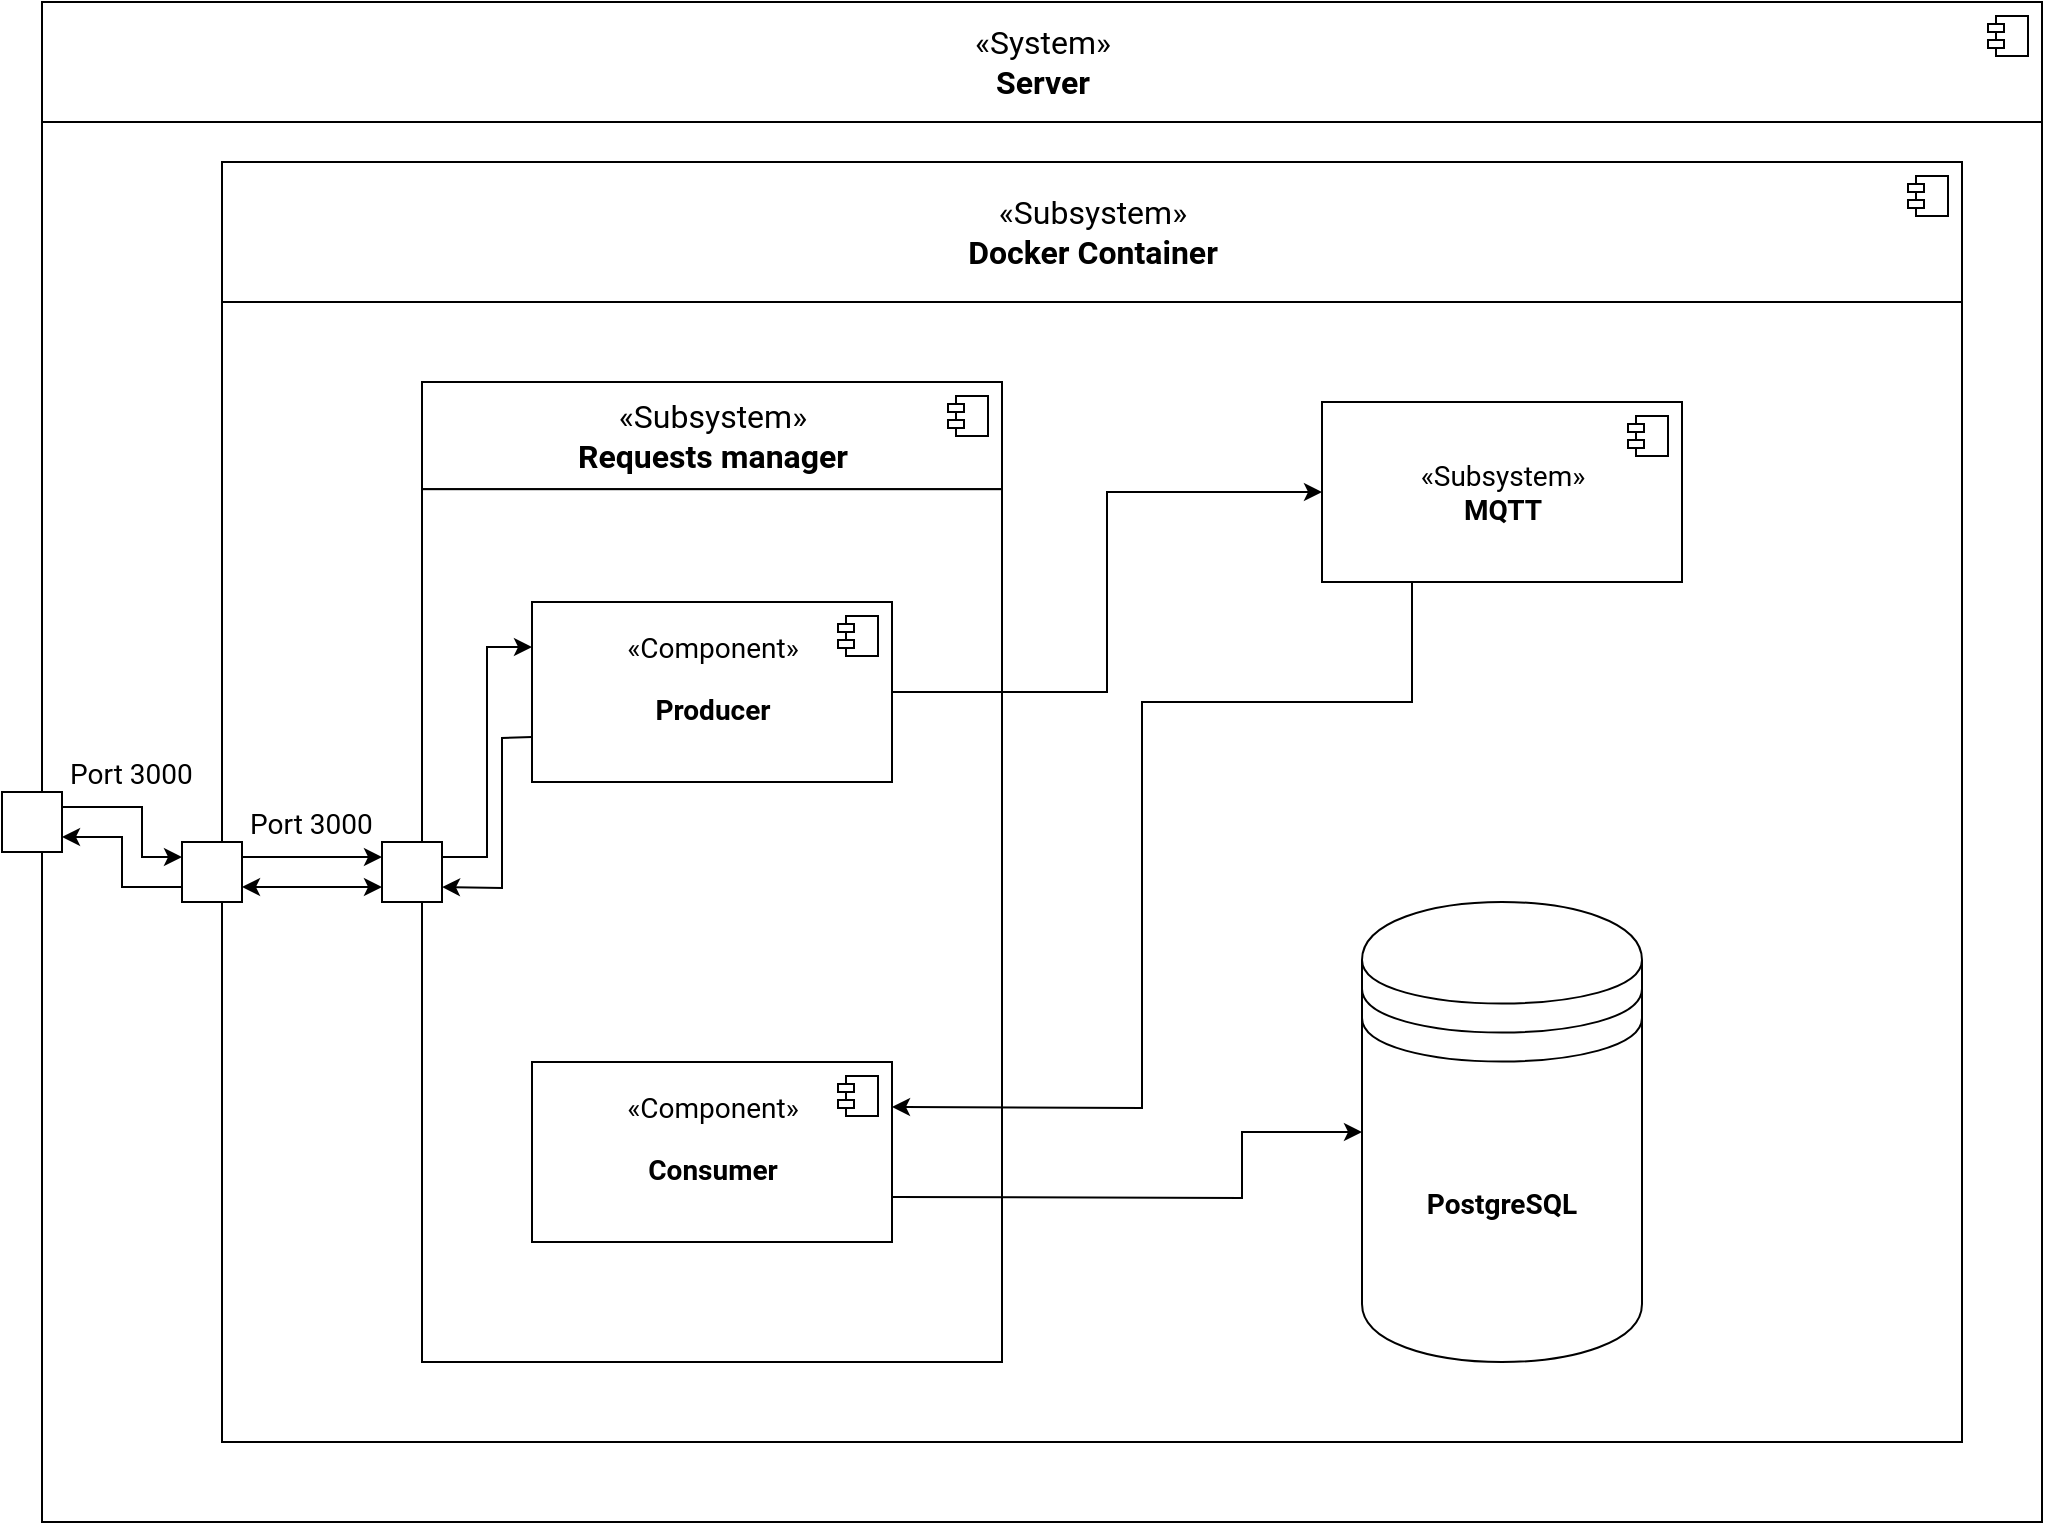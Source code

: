 <mxfile version="14.9.7" type="github">
  <diagram id="XpCy45PFT2rDv3KKutvM" name="Page-1">
    <mxGraphModel dx="1673" dy="958" grid="1" gridSize="10" guides="1" tooltips="1" connect="1" arrows="1" fold="1" page="1" pageScale="1" pageWidth="1169" pageHeight="827" math="0" shadow="0">
      <root>
        <mxCell id="0" />
        <mxCell id="1" parent="0" />
        <mxCell id="CGC_4RJulprVHwF7dZWS-12" value="" style="rounded=0;whiteSpace=wrap;html=1;align=center;verticalAlign=middle;fontFamily=Roboto;fontSource=https%3A%2F%2Ffonts.googleapis.com%2Fcss%3Ffamily%3DRoboto;" vertex="1" parent="1">
          <mxGeometry x="120" y="60" width="1000" height="700" as="geometry" />
        </mxCell>
        <mxCell id="CGC_4RJulprVHwF7dZWS-5" value="&lt;font style=&quot;font-size: 16px&quot; data-font-src=&quot;https://fonts.googleapis.com/css?family=Roboto&quot;&gt;«System»&lt;br&gt;&lt;b&gt;Server&lt;/b&gt;&lt;/font&gt;" style="html=1;dropTarget=0;align=center;verticalAlign=middle;fontFamily=Roboto;fontSource=https%3A%2F%2Ffonts.googleapis.com%2Fcss%3Ffamily%3DRoboto;" vertex="1" parent="1">
          <mxGeometry x="120" width="1000" height="60" as="geometry" />
        </mxCell>
        <mxCell id="CGC_4RJulprVHwF7dZWS-6" value="" style="shape=module;jettyWidth=8;jettyHeight=4;fontFamily=Roboto;fontSource=https%3A%2F%2Ffonts.googleapis.com%2Fcss%3Ffamily%3DRoboto;" vertex="1" parent="CGC_4RJulprVHwF7dZWS-5">
          <mxGeometry x="1" width="20" height="20" relative="1" as="geometry">
            <mxPoint x="-27" y="7" as="offset" />
          </mxGeometry>
        </mxCell>
        <mxCell id="CGC_4RJulprVHwF7dZWS-32" value="" style="group" vertex="1" connectable="0" parent="1">
          <mxGeometry x="210" y="80" width="870" height="640" as="geometry" />
        </mxCell>
        <mxCell id="CGC_4RJulprVHwF7dZWS-16" value="&lt;font style=&quot;font-size: 16px&quot;&gt;«Subsystem»&lt;br&gt;&lt;b&gt;Docker Container&lt;br&gt;&lt;/b&gt;&lt;/font&gt;" style="html=1;dropTarget=0;align=center;verticalAlign=middle;fontFamily=Roboto;fontSource=https%3A%2F%2Ffonts.googleapis.com%2Fcss%3Ffamily%3DRoboto;" vertex="1" parent="CGC_4RJulprVHwF7dZWS-32">
          <mxGeometry width="870.0" height="70" as="geometry" />
        </mxCell>
        <mxCell id="CGC_4RJulprVHwF7dZWS-17" value="" style="shape=module;jettyWidth=8;jettyHeight=4;fontFamily=Roboto;fontSource=https%3A%2F%2Ffonts.googleapis.com%2Fcss%3Ffamily%3DRoboto;" vertex="1" parent="CGC_4RJulprVHwF7dZWS-16">
          <mxGeometry x="1" width="20" height="20" relative="1" as="geometry">
            <mxPoint x="-27" y="7" as="offset" />
          </mxGeometry>
        </mxCell>
        <mxCell id="CGC_4RJulprVHwF7dZWS-18" value="" style="rounded=0;whiteSpace=wrap;html=1;align=center;verticalAlign=middle;fontFamily=Roboto;fontSource=https%3A%2F%2Ffonts.googleapis.com%2Fcss%3Ffamily%3DRoboto;" vertex="1" parent="CGC_4RJulprVHwF7dZWS-32">
          <mxGeometry y="70" width="870.0" height="570" as="geometry" />
        </mxCell>
        <mxCell id="CGC_4RJulprVHwF7dZWS-19" style="edgeStyle=orthogonalEdgeStyle;rounded=0;orthogonalLoop=1;jettySize=auto;html=1;exitX=0.5;exitY=1;exitDx=0;exitDy=0;entryX=0.5;entryY=0;entryDx=0;entryDy=0;fontFamily=Roboto;fontSource=https%3A%2F%2Ffonts.googleapis.com%2Fcss%3Ffamily%3DRoboto;" edge="1" parent="CGC_4RJulprVHwF7dZWS-32" source="CGC_4RJulprVHwF7dZWS-16" target="CGC_4RJulprVHwF7dZWS-18">
          <mxGeometry x="304.5" y="80" as="geometry" />
        </mxCell>
        <mxCell id="CGC_4RJulprVHwF7dZWS-23" value="" style="group;fontFamily=Roboto;fontSource=https%3A%2F%2Ffonts.googleapis.com%2Fcss%3Ffamily%3DRoboto;" vertex="1" connectable="0" parent="CGC_4RJulprVHwF7dZWS-32">
          <mxGeometry x="100" y="110" width="290" height="490" as="geometry" />
        </mxCell>
        <mxCell id="CGC_4RJulprVHwF7dZWS-24" style="edgeStyle=orthogonalEdgeStyle;rounded=0;orthogonalLoop=1;jettySize=auto;html=1;exitX=0.5;exitY=1;exitDx=0;exitDy=0;entryX=0.5;entryY=0;entryDx=0;entryDy=0;fontFamily=Roboto;fontSource=https%3A%2F%2Ffonts.googleapis.com%2Fcss%3Ffamily%3DRoboto;" edge="1" parent="CGC_4RJulprVHwF7dZWS-23" source="CGC_4RJulprVHwF7dZWS-25" target="CGC_4RJulprVHwF7dZWS-27">
          <mxGeometry relative="1" as="geometry" />
        </mxCell>
        <mxCell id="CGC_4RJulprVHwF7dZWS-25" value="&lt;font style=&quot;font-size: 16px&quot;&gt;«Subsystem»&lt;br&gt;&lt;b&gt;Req&lt;span style=&quot;white-space: pre&quot;&gt;uests manager&lt;/span&gt;&lt;br&gt;&lt;/b&gt;&lt;/font&gt;" style="html=1;dropTarget=0;align=center;verticalAlign=middle;fontFamily=Roboto;fontSource=https%3A%2F%2Ffonts.googleapis.com%2Fcss%3Ffamily%3DRoboto;" vertex="1" parent="CGC_4RJulprVHwF7dZWS-23">
          <mxGeometry width="290" height="53.594" as="geometry" />
        </mxCell>
        <mxCell id="CGC_4RJulprVHwF7dZWS-26" value="" style="shape=module;jettyWidth=8;jettyHeight=4;fontFamily=Roboto;fontSource=https%3A%2F%2Ffonts.googleapis.com%2Fcss%3Ffamily%3DRoboto;" vertex="1" parent="CGC_4RJulprVHwF7dZWS-25">
          <mxGeometry x="1" width="20" height="20" relative="1" as="geometry">
            <mxPoint x="-27" y="7" as="offset" />
          </mxGeometry>
        </mxCell>
        <mxCell id="CGC_4RJulprVHwF7dZWS-27" value="" style="rounded=0;whiteSpace=wrap;html=1;align=center;verticalAlign=middle;fontFamily=Roboto;fontSource=https%3A%2F%2Ffonts.googleapis.com%2Fcss%3Ffamily%3DRoboto;" vertex="1" parent="CGC_4RJulprVHwF7dZWS-23">
          <mxGeometry y="53.594" width="290" height="436.406" as="geometry" />
        </mxCell>
        <mxCell id="CGC_4RJulprVHwF7dZWS-49" style="edgeStyle=orthogonalEdgeStyle;rounded=0;orthogonalLoop=1;jettySize=auto;html=1;exitX=1;exitY=0.25;exitDx=0;exitDy=0;entryX=0;entryY=0.25;entryDx=0;entryDy=0;fontFamily=Roboto;fontSource=https%3A%2F%2Ffonts.googleapis.com%2Fcss%3Ffamily%3DRoboto;fontSize=14;endArrow=classic;endFill=1;" edge="1" parent="CGC_4RJulprVHwF7dZWS-23" source="CGC_4RJulprVHwF7dZWS-30" target="CGC_4RJulprVHwF7dZWS-47">
          <mxGeometry relative="1" as="geometry" />
        </mxCell>
        <mxCell id="CGC_4RJulprVHwF7dZWS-30" value="" style="fontStyle=0;labelPosition=right;verticalLabelPosition=middle;align=left;verticalAlign=middle;spacingLeft=2;spacingBottom=50;spacing=2;spacingTop=0;fontFamily=Roboto;fontSource=https%3A%2F%2Ffonts.googleapis.com%2Fcss%3Ffamily%3DRoboto;fontSize=14;" vertex="1" parent="CGC_4RJulprVHwF7dZWS-23">
          <mxGeometry x="-20" y="230" width="30" height="30" as="geometry" />
        </mxCell>
        <mxCell id="CGC_4RJulprVHwF7dZWS-44" value="«Component»&lt;br&gt;&lt;blockquote&gt;&lt;b&gt;Consumer&lt;/b&gt;&lt;br&gt;&lt;/blockquote&gt;" style="html=1;dropTarget=0;fontFamily=Roboto;fontSource=https%3A%2F%2Ffonts.googleapis.com%2Fcss%3Ffamily%3DRoboto;fontSize=14;align=center;verticalAlign=middle;" vertex="1" parent="CGC_4RJulprVHwF7dZWS-23">
          <mxGeometry x="55" y="340" width="180" height="90" as="geometry" />
        </mxCell>
        <mxCell id="CGC_4RJulprVHwF7dZWS-45" value="" style="shape=module;jettyWidth=8;jettyHeight=4;" vertex="1" parent="CGC_4RJulprVHwF7dZWS-44">
          <mxGeometry x="1" width="20" height="20" relative="1" as="geometry">
            <mxPoint x="-27" y="7" as="offset" />
          </mxGeometry>
        </mxCell>
        <mxCell id="CGC_4RJulprVHwF7dZWS-58" style="edgeStyle=none;rounded=0;orthogonalLoop=1;jettySize=auto;html=1;exitX=0;exitY=0.75;exitDx=0;exitDy=0;entryX=1;entryY=0.75;entryDx=0;entryDy=0;fontFamily=Roboto;fontSource=https%3A%2F%2Ffonts.googleapis.com%2Fcss%3Ffamily%3DRoboto;fontSize=14;startArrow=none;startFill=0;endArrow=classic;endFill=1;" edge="1" parent="CGC_4RJulprVHwF7dZWS-23" source="CGC_4RJulprVHwF7dZWS-47" target="CGC_4RJulprVHwF7dZWS-30">
          <mxGeometry relative="1" as="geometry">
            <Array as="points">
              <mxPoint x="40" y="178" />
              <mxPoint x="40" y="253" />
            </Array>
          </mxGeometry>
        </mxCell>
        <mxCell id="CGC_4RJulprVHwF7dZWS-47" value="«Component»&lt;br&gt;&lt;blockquote&gt;&lt;b&gt;Producer&lt;/b&gt;&lt;br&gt;&lt;/blockquote&gt;" style="html=1;dropTarget=0;fontFamily=Roboto;fontSource=https%3A%2F%2Ffonts.googleapis.com%2Fcss%3Ffamily%3DRoboto;fontSize=14;align=center;verticalAlign=middle;" vertex="1" parent="CGC_4RJulprVHwF7dZWS-23">
          <mxGeometry x="55" y="110" width="180" height="90" as="geometry" />
        </mxCell>
        <mxCell id="CGC_4RJulprVHwF7dZWS-48" value="" style="shape=module;jettyWidth=8;jettyHeight=4;" vertex="1" parent="CGC_4RJulprVHwF7dZWS-47">
          <mxGeometry x="1" width="20" height="20" relative="1" as="geometry">
            <mxPoint x="-27" y="7" as="offset" />
          </mxGeometry>
        </mxCell>
        <mxCell id="CGC_4RJulprVHwF7dZWS-34" style="edgeStyle=orthogonalEdgeStyle;rounded=0;orthogonalLoop=1;jettySize=auto;html=1;exitX=0.5;exitY=1;exitDx=0;exitDy=0;entryX=0.5;entryY=0;entryDx=0;entryDy=0;fontFamily=Roboto;fontSource=https%3A%2F%2Ffonts.googleapis.com%2Fcss%3Ffamily%3DRoboto;" edge="1" parent="CGC_4RJulprVHwF7dZWS-32" source="CGC_4RJulprVHwF7dZWS-35">
          <mxGeometry x="700" y="190" as="geometry">
            <mxPoint x="635.0" y="163.59" as="targetPoint" />
          </mxGeometry>
        </mxCell>
        <mxCell id="CGC_4RJulprVHwF7dZWS-46" style="rounded=0;orthogonalLoop=1;jettySize=auto;html=1;exitX=0.25;exitY=1;exitDx=0;exitDy=0;entryX=1;entryY=0.25;entryDx=0;entryDy=0;fontFamily=Roboto;fontSource=https%3A%2F%2Ffonts.googleapis.com%2Fcss%3Ffamily%3DRoboto;fontSize=14;endArrow=classic;endFill=1;startArrow=none;startFill=0;" edge="1" parent="CGC_4RJulprVHwF7dZWS-32" source="CGC_4RJulprVHwF7dZWS-42" target="CGC_4RJulprVHwF7dZWS-44">
          <mxGeometry relative="1" as="geometry">
            <Array as="points">
              <mxPoint x="595" y="270" />
              <mxPoint x="460" y="270" />
              <mxPoint x="460" y="473" />
            </Array>
          </mxGeometry>
        </mxCell>
        <mxCell id="CGC_4RJulprVHwF7dZWS-42" value="&lt;div&gt;«Subsystem»&lt;/div&gt;&lt;b&gt;MQTT&lt;/b&gt;" style="html=1;dropTarget=0;fontFamily=Roboto;fontSource=https%3A%2F%2Ffonts.googleapis.com%2Fcss%3Ffamily%3DRoboto;fontSize=14;align=center;verticalAlign=middle;" vertex="1" parent="CGC_4RJulprVHwF7dZWS-32">
          <mxGeometry x="550" y="120" width="180" height="90" as="geometry" />
        </mxCell>
        <mxCell id="CGC_4RJulprVHwF7dZWS-43" value="" style="shape=module;jettyWidth=8;jettyHeight=4;" vertex="1" parent="CGC_4RJulprVHwF7dZWS-42">
          <mxGeometry x="1" width="20" height="20" relative="1" as="geometry">
            <mxPoint x="-27" y="7" as="offset" />
          </mxGeometry>
        </mxCell>
        <mxCell id="CGC_4RJulprVHwF7dZWS-50" style="edgeStyle=orthogonalEdgeStyle;rounded=0;orthogonalLoop=1;jettySize=auto;html=1;exitX=1;exitY=0.5;exitDx=0;exitDy=0;entryX=0;entryY=0.5;entryDx=0;entryDy=0;fontFamily=Roboto;fontSource=https%3A%2F%2Ffonts.googleapis.com%2Fcss%3Ffamily%3DRoboto;fontSize=14;endArrow=classic;endFill=1;" edge="1" parent="CGC_4RJulprVHwF7dZWS-32" source="CGC_4RJulprVHwF7dZWS-47" target="CGC_4RJulprVHwF7dZWS-42">
          <mxGeometry relative="1" as="geometry" />
        </mxCell>
        <mxCell id="CGC_4RJulprVHwF7dZWS-53" style="rounded=0;orthogonalLoop=1;jettySize=auto;html=1;exitX=1;exitY=0.75;exitDx=0;exitDy=0;fontFamily=Roboto;fontSource=https%3A%2F%2Ffonts.googleapis.com%2Fcss%3Ffamily%3DRoboto;fontSize=14;startArrow=none;startFill=0;endArrow=classic;endFill=1;entryX=0;entryY=0.5;entryDx=0;entryDy=0;elbow=vertical;" edge="1" parent="CGC_4RJulprVHwF7dZWS-32" source="CGC_4RJulprVHwF7dZWS-44" target="CGC_4RJulprVHwF7dZWS-54">
          <mxGeometry relative="1" as="geometry">
            <mxPoint x="510" y="521" as="targetPoint" />
            <Array as="points">
              <mxPoint x="510" y="518" />
              <mxPoint x="510" y="485" />
            </Array>
          </mxGeometry>
        </mxCell>
        <mxCell id="CGC_4RJulprVHwF7dZWS-54" value="&lt;b&gt;PostgreSQL&lt;/b&gt;" style="shape=datastore;whiteSpace=wrap;html=1;fontFamily=Roboto;fontSource=https%3A%2F%2Ffonts.googleapis.com%2Fcss%3Ffamily%3DRoboto;fontSize=14;align=center;verticalAlign=middle;" vertex="1" parent="CGC_4RJulprVHwF7dZWS-32">
          <mxGeometry x="570" y="370" width="140" height="230" as="geometry" />
        </mxCell>
        <mxCell id="CGC_4RJulprVHwF7dZWS-22" style="edgeStyle=orthogonalEdgeStyle;rounded=0;orthogonalLoop=1;jettySize=auto;html=1;exitX=1;exitY=0.75;exitDx=0;exitDy=0;entryX=0;entryY=0.75;entryDx=0;entryDy=0;fontFamily=Roboto;fontSource=https%3A%2F%2Ffonts.googleapis.com%2Fcss%3Ffamily%3DRoboto;fontSize=14;endArrow=none;endFill=0;startArrow=classic;startFill=1;" edge="1" parent="1" source="CGC_4RJulprVHwF7dZWS-14" target="CGC_4RJulprVHwF7dZWS-21">
          <mxGeometry relative="1" as="geometry" />
        </mxCell>
        <mxCell id="CGC_4RJulprVHwF7dZWS-29" style="edgeStyle=orthogonalEdgeStyle;rounded=0;orthogonalLoop=1;jettySize=auto;html=1;exitX=1;exitY=0.25;exitDx=0;exitDy=0;entryX=0;entryY=0.25;entryDx=0;entryDy=0;fontFamily=Roboto;fontSource=https%3A%2F%2Ffonts.googleapis.com%2Fcss%3Ffamily%3DRoboto;fontSize=14;endArrow=classic;endFill=1;" edge="1" parent="1" source="CGC_4RJulprVHwF7dZWS-14" target="CGC_4RJulprVHwF7dZWS-21">
          <mxGeometry relative="1" as="geometry">
            <Array as="points">
              <mxPoint x="170" y="402" />
              <mxPoint x="170" y="428" />
            </Array>
          </mxGeometry>
        </mxCell>
        <mxCell id="CGC_4RJulprVHwF7dZWS-14" value="Port 3000" style="fontStyle=0;labelPosition=right;verticalLabelPosition=middle;align=left;verticalAlign=middle;spacingLeft=2;spacingBottom=50;spacing=2;spacingTop=0;fontFamily=Roboto;fontSource=https%3A%2F%2Ffonts.googleapis.com%2Fcss%3Ffamily%3DRoboto;fontSize=14;" vertex="1" parent="1">
          <mxGeometry x="100" y="395" width="30" height="30" as="geometry" />
        </mxCell>
        <mxCell id="CGC_4RJulprVHwF7dZWS-31" style="edgeStyle=orthogonalEdgeStyle;rounded=0;orthogonalLoop=1;jettySize=auto;html=1;exitX=1;exitY=0.25;exitDx=0;exitDy=0;entryX=0;entryY=0.25;entryDx=0;entryDy=0;fontFamily=Roboto;fontSource=https%3A%2F%2Ffonts.googleapis.com%2Fcss%3Ffamily%3DRoboto;fontSize=14;endArrow=classic;endFill=1;" edge="1" parent="1" source="CGC_4RJulprVHwF7dZWS-21" target="CGC_4RJulprVHwF7dZWS-30">
          <mxGeometry relative="1" as="geometry" />
        </mxCell>
        <mxCell id="CGC_4RJulprVHwF7dZWS-21" value="Port 3000" style="fontStyle=0;labelPosition=right;verticalLabelPosition=middle;align=left;verticalAlign=middle;spacingLeft=2;spacingBottom=50;spacing=2;spacingTop=0;fontFamily=Roboto;fontSource=https%3A%2F%2Ffonts.googleapis.com%2Fcss%3Ffamily%3DRoboto;fontSize=14;" vertex="1" parent="1">
          <mxGeometry x="190" y="420" width="30" height="30" as="geometry" />
        </mxCell>
        <mxCell id="CGC_4RJulprVHwF7dZWS-56" style="edgeStyle=none;rounded=0;orthogonalLoop=1;jettySize=auto;html=1;exitX=0;exitY=0.75;exitDx=0;exitDy=0;entryX=1;entryY=0.75;entryDx=0;entryDy=0;fontFamily=Roboto;fontSource=https%3A%2F%2Ffonts.googleapis.com%2Fcss%3Ffamily%3DRoboto;fontSize=14;startArrow=classic;startFill=1;endArrow=classic;endFill=1;" edge="1" parent="1" source="CGC_4RJulprVHwF7dZWS-30" target="CGC_4RJulprVHwF7dZWS-21">
          <mxGeometry relative="1" as="geometry" />
        </mxCell>
      </root>
    </mxGraphModel>
  </diagram>
</mxfile>
